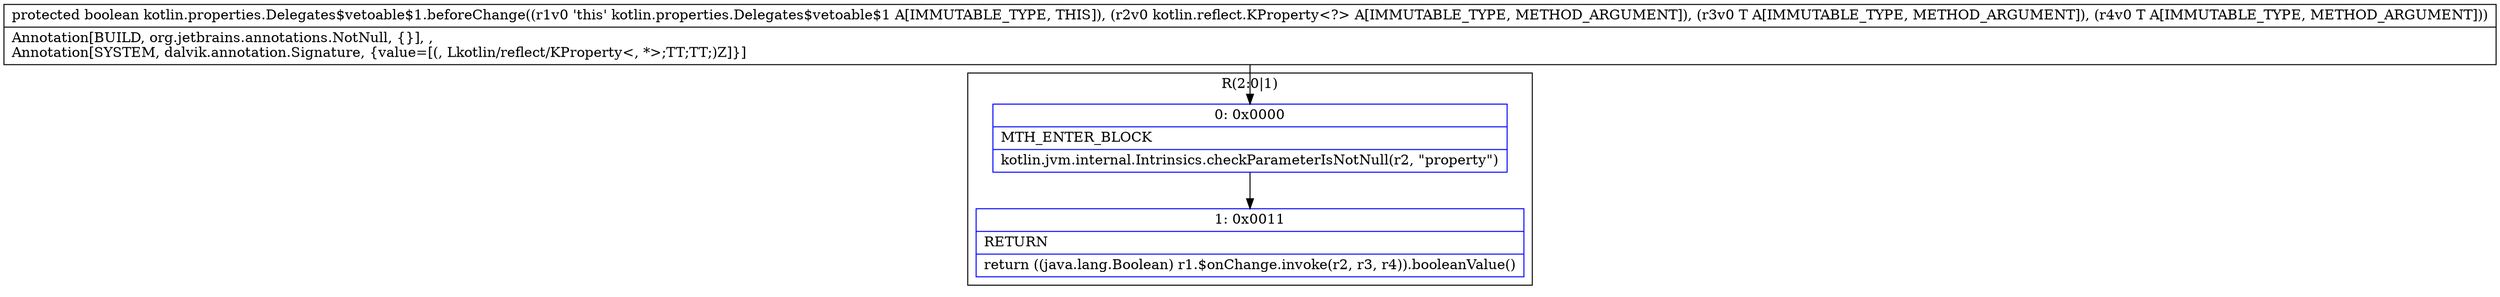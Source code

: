 digraph "CFG forkotlin.properties.Delegates$vetoable$1.beforeChange(Lkotlin\/reflect\/KProperty;Ljava\/lang\/Object;Ljava\/lang\/Object;)Z" {
subgraph cluster_Region_1184587234 {
label = "R(2:0|1)";
node [shape=record,color=blue];
Node_0 [shape=record,label="{0\:\ 0x0000|MTH_ENTER_BLOCK\l|kotlin.jvm.internal.Intrinsics.checkParameterIsNotNull(r2, \"property\")\l}"];
Node_1 [shape=record,label="{1\:\ 0x0011|RETURN\l|return ((java.lang.Boolean) r1.$onChange.invoke(r2, r3, r4)).booleanValue()\l}"];
}
MethodNode[shape=record,label="{protected boolean kotlin.properties.Delegates$vetoable$1.beforeChange((r1v0 'this' kotlin.properties.Delegates$vetoable$1 A[IMMUTABLE_TYPE, THIS]), (r2v0 kotlin.reflect.KProperty\<?\> A[IMMUTABLE_TYPE, METHOD_ARGUMENT]), (r3v0 T A[IMMUTABLE_TYPE, METHOD_ARGUMENT]), (r4v0 T A[IMMUTABLE_TYPE, METHOD_ARGUMENT]))  | Annotation[BUILD, org.jetbrains.annotations.NotNull, \{\}], , \lAnnotation[SYSTEM, dalvik.annotation.Signature, \{value=[(, Lkotlin\/reflect\/KProperty\<, *\>;TT;TT;)Z]\}]\l}"];
MethodNode -> Node_0;
Node_0 -> Node_1;
}

